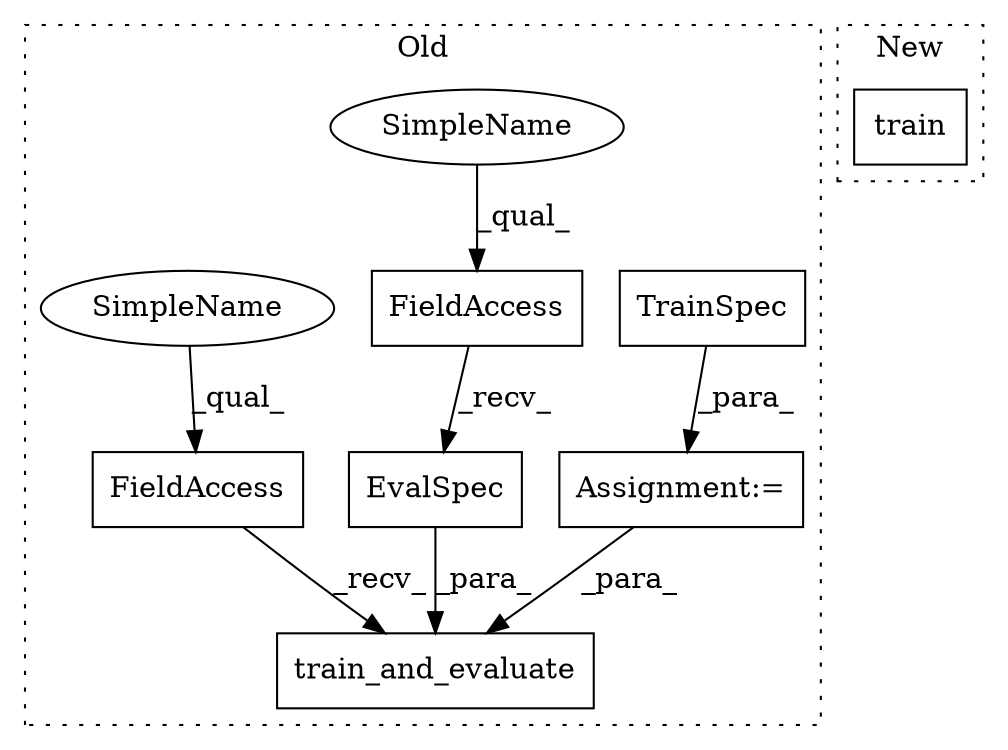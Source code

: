 digraph G {
subgraph cluster0 {
1 [label="train_and_evaluate" a="32" s="4573,4622" l="19,1" shape="box"];
3 [label="FieldAccess" a="22" s="4552" l="20" shape="box"];
4 [label="FieldAccess" a="22" s="4455" l="20" shape="box"];
5 [label="EvalSpec" a="32" s="4476,4497" l="9,1" shape="box"];
6 [label="TrainSpec" a="32" s="4414,4438" l="10,1" shape="box"];
7 [label="Assignment:=" a="7" s="4392" l="1" shape="box"];
8 [label="SimpleName" a="42" s="4455" l="10" shape="ellipse"];
9 [label="SimpleName" a="42" s="4552" l="10" shape="ellipse"];
label = "Old";
style="dotted";
}
subgraph cluster1 {
2 [label="train" a="32" s="4660,4680" l="6,1" shape="box"];
label = "New";
style="dotted";
}
3 -> 1 [label="_recv_"];
4 -> 5 [label="_recv_"];
5 -> 1 [label="_para_"];
6 -> 7 [label="_para_"];
7 -> 1 [label="_para_"];
8 -> 4 [label="_qual_"];
9 -> 3 [label="_qual_"];
}